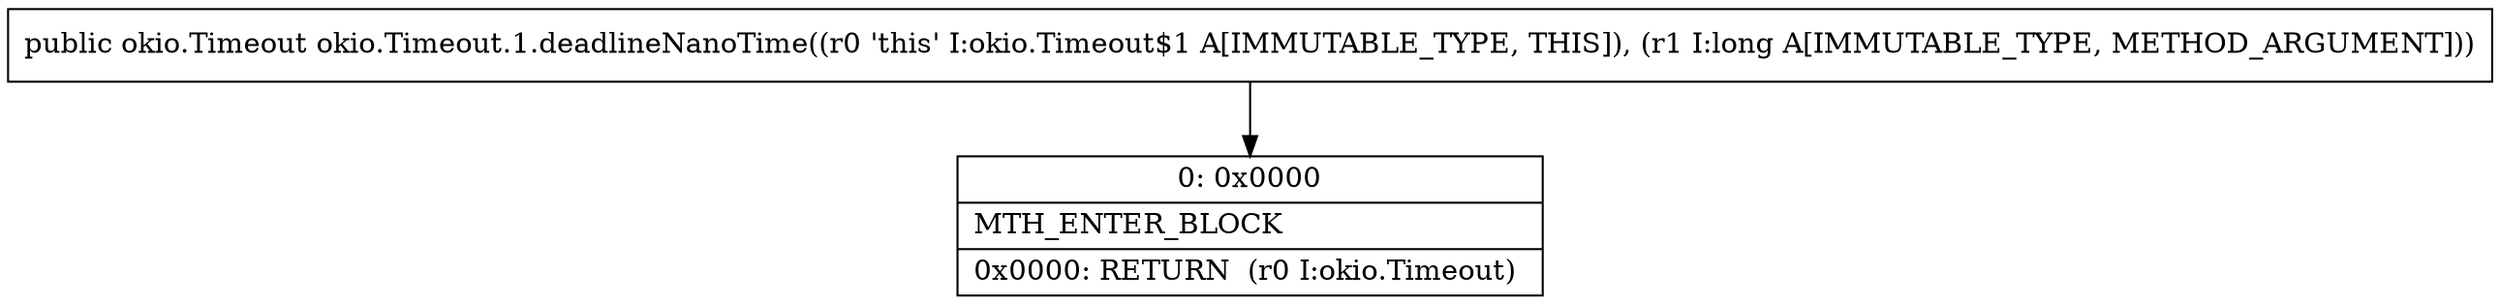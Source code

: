 digraph "CFG forokio.Timeout.1.deadlineNanoTime(J)Lokio\/Timeout;" {
Node_0 [shape=record,label="{0\:\ 0x0000|MTH_ENTER_BLOCK\l|0x0000: RETURN  (r0 I:okio.Timeout) \l}"];
MethodNode[shape=record,label="{public okio.Timeout okio.Timeout.1.deadlineNanoTime((r0 'this' I:okio.Timeout$1 A[IMMUTABLE_TYPE, THIS]), (r1 I:long A[IMMUTABLE_TYPE, METHOD_ARGUMENT])) }"];
MethodNode -> Node_0;
}

